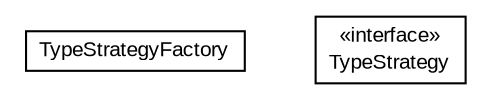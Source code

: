#!/usr/local/bin/dot
#
# Class diagram 
# Generated by UMLGraph version R5_6-24-gf6e263 (http://www.umlgraph.org/)
#

digraph G {
	edge [fontname="arial",fontsize=10,labelfontname="arial",labelfontsize=10];
	node [fontname="arial",fontsize=10,shape=plaintext];
	nodesep=0.25;
	ranksep=0.5;
	// eu.europa.esig.dss.validation.process.qualification.certificate.checks.type.TypeStrategyFactory
	c43722 [label=<<table title="eu.europa.esig.dss.validation.process.qualification.certificate.checks.type.TypeStrategyFactory" border="0" cellborder="1" cellspacing="0" cellpadding="2" port="p" href="./TypeStrategyFactory.html">
		<tr><td><table border="0" cellspacing="0" cellpadding="1">
<tr><td align="center" balign="center"> TypeStrategyFactory </td></tr>
		</table></td></tr>
		</table>>, URL="./TypeStrategyFactory.html", fontname="arial", fontcolor="black", fontsize=10.0];
	// eu.europa.esig.dss.validation.process.qualification.certificate.checks.type.TypeStrategy
	c43723 [label=<<table title="eu.europa.esig.dss.validation.process.qualification.certificate.checks.type.TypeStrategy" border="0" cellborder="1" cellspacing="0" cellpadding="2" port="p" href="./TypeStrategy.html">
		<tr><td><table border="0" cellspacing="0" cellpadding="1">
<tr><td align="center" balign="center"> &#171;interface&#187; </td></tr>
<tr><td align="center" balign="center"> TypeStrategy </td></tr>
		</table></td></tr>
		</table>>, URL="./TypeStrategy.html", fontname="arial", fontcolor="black", fontsize=10.0];
}

